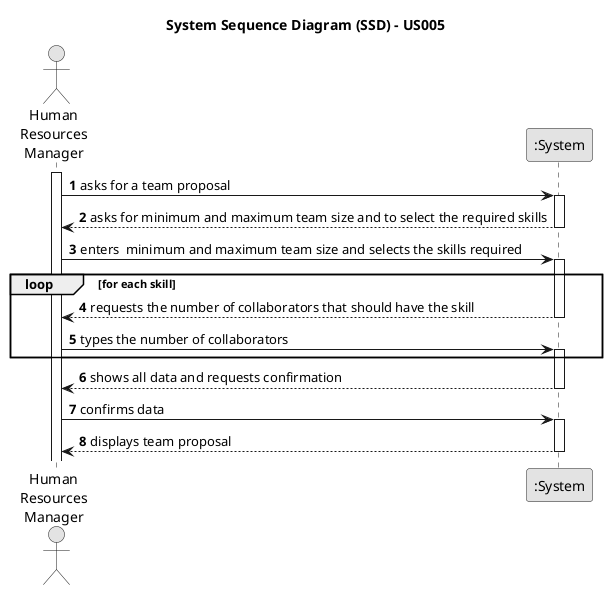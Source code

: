 @startuml
skinparam monochrome true
skinparam packageStyle rectangle
skinparam shadowing false

title System Sequence Diagram (SSD) - US005

autonumber

actor "Human\nResources\nManager" as HRM
participant ":System" as System

activate HRM

    HRM -> System : asks for a team proposal
    activate System

        System --> HRM : asks for minimum and maximum team size and to select the required skills
    deactivate System

    HRM -> System : enters  minimum and maximum team size and selects the skills required
    activate System

    loop for each skill
        System --> HRM : requests the number of collaborators that should have the skill
    deactivate System

    HRM -> System : types the number of collaborators
    activate System
    end

        System --> HRM : shows all data and requests confirmation
    deactivate System

    HRM -> System : confirms data
    activate System

        System --> HRM : displays team proposal
    deactivate System

@enduml
